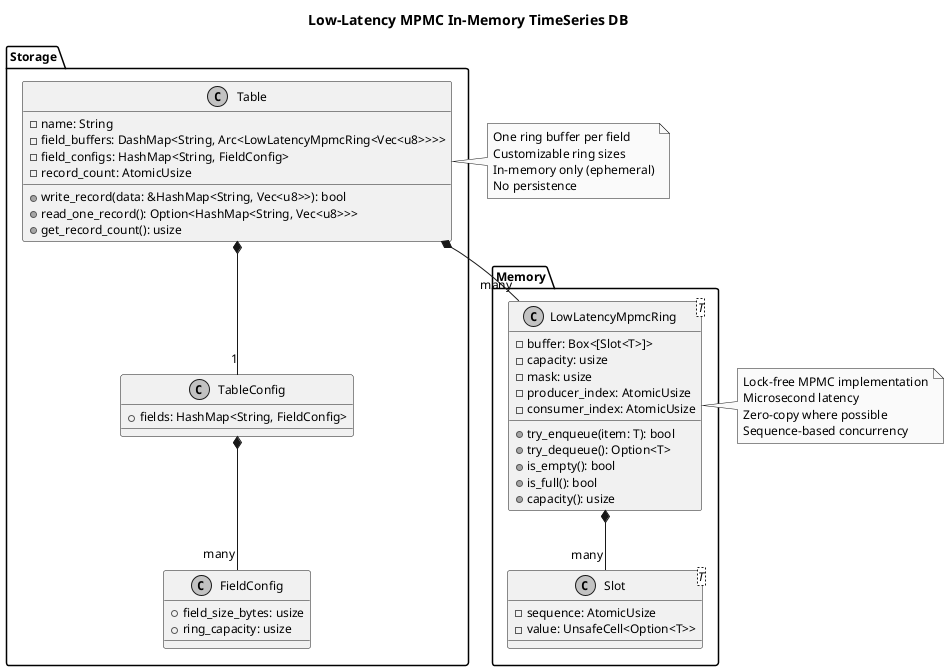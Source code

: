 @startuml
skinparam monochrome true
skinparam shadowing false
skinparam defaultFontName Arial
skinparam defaultFontSize 12

title Low-Latency MPMC In-Memory TimeSeries DB

package "Memory" {
    class LowLatencyMpmcRing<T> {
        - buffer: Box<[Slot<T>]>
        - capacity: usize
        - mask: usize
        - producer_index: AtomicUsize
        - consumer_index: AtomicUsize
        + try_enqueue(item: T): bool
        + try_dequeue(): Option<T>
        + is_empty(): bool
        + is_full(): bool
        + capacity(): usize
    }

    class Slot<T> {
        - sequence: AtomicUsize
        - value: UnsafeCell<Option<T>>
    }
}

package "Storage" {
    class Table {
        - name: String
        - field_buffers: DashMap<String, Arc<LowLatencyMpmcRing<Vec<u8>>>>
        - field_configs: HashMap<String, FieldConfig>
        - record_count: AtomicUsize
        + write_record(data: &HashMap<String, Vec<u8>>): bool
        + read_one_record(): Option<HashMap<String, Vec<u8>>>
        + get_record_count(): usize
    }

    class FieldConfig {
        + field_size_bytes: usize
        + ring_capacity: usize
    }

    class TableConfig {
        + fields: HashMap<String, FieldConfig>
    }
}

note right of LowLatencyMpmcRing
  Lock-free MPMC implementation
  Microsecond latency
  Zero-copy where possible
  Sequence-based concurrency
end note

note right of Table
  One ring buffer per field
  Customizable ring sizes
  In-memory only (ephemeral)
  No persistence
end note

LowLatencyMpmcRing *-- "many" Slot
Table *-- "many" LowLatencyMpmcRing
Table *-- "1" TableConfig
TableConfig *-- "many" FieldConfig

@enduml